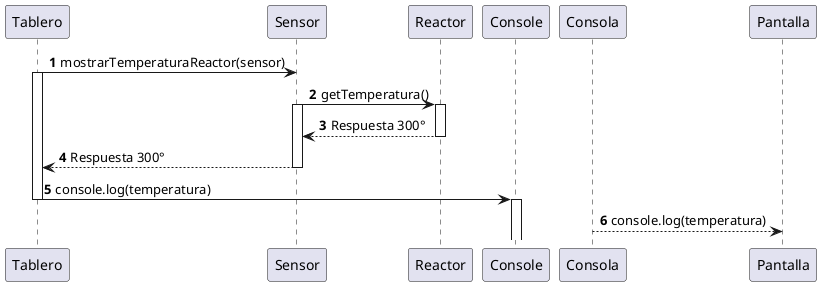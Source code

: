 @startuml

autonumber

Tablero -> Sensor: mostrarTemperaturaReactor(sensor)
activate Tablero
Sensor -> Reactor: getTemperatura()
activate Sensor
activate Reactor
Reactor --> Sensor: Respuesta 300°
deactivate Reactor
Sensor --> Tablero: Respuesta 300°
deactivate Sensor
Tablero -> Console: console.log(temperatura)
deactivate Tablero
activate Console
Consola --> Pantalla: console.log(temperatura)
deactivate Consola


@enduml